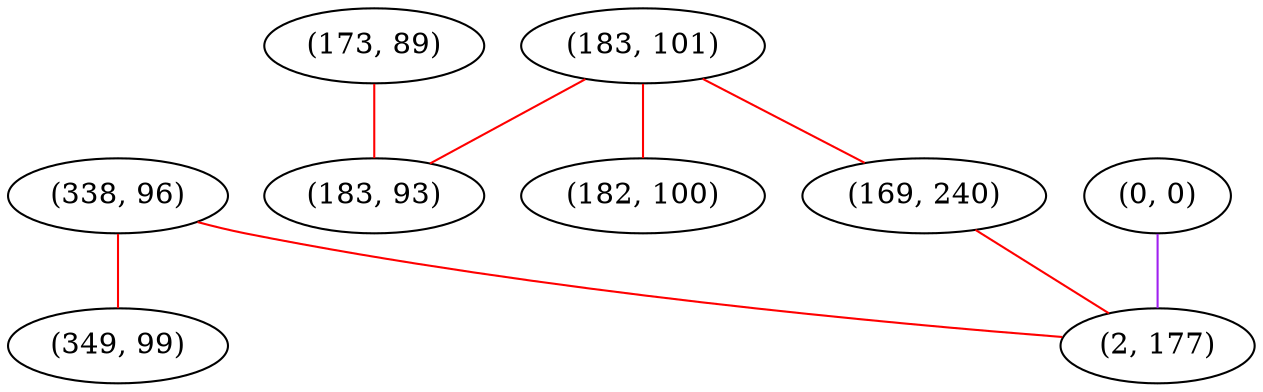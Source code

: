 graph "" {
"(338, 96)";
"(183, 101)";
"(173, 89)";
"(183, 93)";
"(182, 100)";
"(169, 240)";
"(0, 0)";
"(349, 99)";
"(2, 177)";
"(338, 96)" -- "(2, 177)"  [color=red, key=0, weight=1];
"(338, 96)" -- "(349, 99)"  [color=red, key=0, weight=1];
"(183, 101)" -- "(182, 100)"  [color=red, key=0, weight=1];
"(183, 101)" -- "(169, 240)"  [color=red, key=0, weight=1];
"(183, 101)" -- "(183, 93)"  [color=red, key=0, weight=1];
"(173, 89)" -- "(183, 93)"  [color=red, key=0, weight=1];
"(169, 240)" -- "(2, 177)"  [color=red, key=0, weight=1];
"(0, 0)" -- "(2, 177)"  [color=purple, key=0, weight=4];
}
